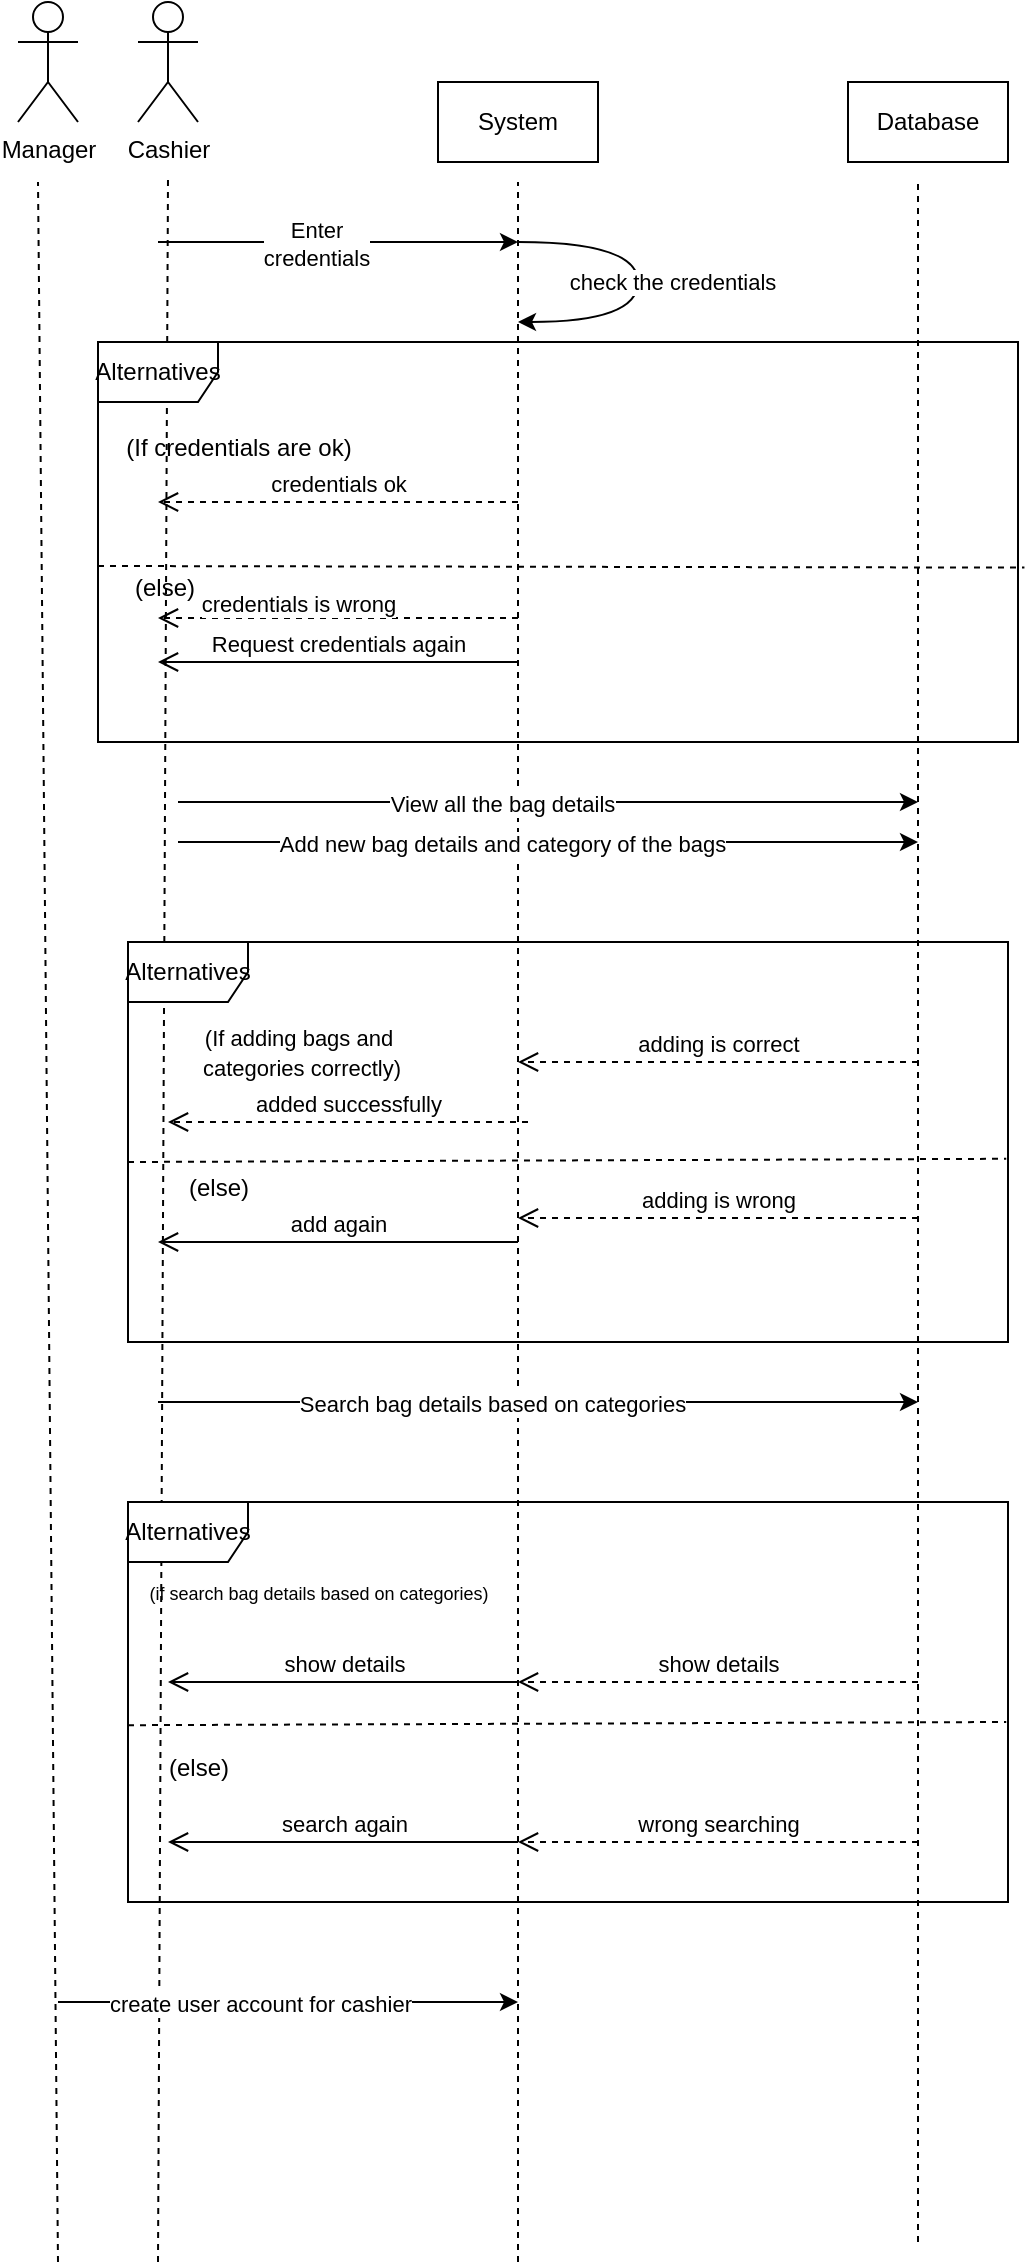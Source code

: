 <mxfile version="24.7.7">
  <diagram name="Page-1" id="g4QAmjhZV4nQqwApo-xk">
    <mxGraphModel dx="670" dy="374" grid="1" gridSize="10" guides="1" tooltips="1" connect="1" arrows="1" fold="1" page="1" pageScale="1" pageWidth="850" pageHeight="1100" math="0" shadow="0">
      <root>
        <mxCell id="0" />
        <mxCell id="1" parent="0" />
        <mxCell id="JbM-Cz5iPHTNyznhdLEs-1" value="Cashier" style="shape=umlActor;verticalLabelPosition=bottom;verticalAlign=top;html=1;outlineConnect=0;" vertex="1" parent="1">
          <mxGeometry x="70" y="40" width="30" height="60" as="geometry" />
        </mxCell>
        <mxCell id="JbM-Cz5iPHTNyznhdLEs-2" value="Manager" style="shape=umlActor;verticalLabelPosition=bottom;verticalAlign=top;html=1;outlineConnect=0;" vertex="1" parent="1">
          <mxGeometry x="10" y="40" width="30" height="60" as="geometry" />
        </mxCell>
        <mxCell id="JbM-Cz5iPHTNyznhdLEs-5" value="" style="endArrow=none;dashed=1;html=1;rounded=0;" edge="1" parent="1">
          <mxGeometry width="50" height="50" relative="1" as="geometry">
            <mxPoint x="30" y="1170" as="sourcePoint" />
            <mxPoint x="20" y="130" as="targetPoint" />
          </mxGeometry>
        </mxCell>
        <mxCell id="JbM-Cz5iPHTNyznhdLEs-9" value="" style="endArrow=none;dashed=1;html=1;rounded=0;" edge="1" parent="1">
          <mxGeometry width="50" height="50" relative="1" as="geometry">
            <mxPoint x="80" y="1170" as="sourcePoint" />
            <mxPoint x="85" y="128" as="targetPoint" />
          </mxGeometry>
        </mxCell>
        <mxCell id="JbM-Cz5iPHTNyznhdLEs-10" value="" style="endArrow=none;dashed=1;html=1;rounded=0;" edge="1" parent="1">
          <mxGeometry width="50" height="50" relative="1" as="geometry">
            <mxPoint x="260" y="1170" as="sourcePoint" />
            <mxPoint x="260" y="130" as="targetPoint" />
          </mxGeometry>
        </mxCell>
        <mxCell id="JbM-Cz5iPHTNyznhdLEs-12" value="" style="endArrow=none;dashed=1;html=1;rounded=0;" edge="1" parent="1">
          <mxGeometry width="50" height="50" relative="1" as="geometry">
            <mxPoint x="460" y="1160" as="sourcePoint" />
            <mxPoint x="460" y="130" as="targetPoint" />
          </mxGeometry>
        </mxCell>
        <mxCell id="JbM-Cz5iPHTNyznhdLEs-14" value="System" style="rounded=0;whiteSpace=wrap;html=1;" vertex="1" parent="1">
          <mxGeometry x="220" y="80" width="80" height="40" as="geometry" />
        </mxCell>
        <mxCell id="JbM-Cz5iPHTNyznhdLEs-15" value="Database" style="rounded=0;whiteSpace=wrap;html=1;" vertex="1" parent="1">
          <mxGeometry x="425" y="80" width="80" height="40" as="geometry" />
        </mxCell>
        <mxCell id="JbM-Cz5iPHTNyznhdLEs-17" value="" style="endArrow=classic;html=1;rounded=0;" edge="1" parent="1">
          <mxGeometry width="50" height="50" relative="1" as="geometry">
            <mxPoint x="80" y="160" as="sourcePoint" />
            <mxPoint x="260" y="160" as="targetPoint" />
            <Array as="points" />
          </mxGeometry>
        </mxCell>
        <mxCell id="JbM-Cz5iPHTNyznhdLEs-20" value="Enter&lt;div&gt;credentials&lt;/div&gt;" style="edgeLabel;html=1;align=center;verticalAlign=middle;resizable=0;points=[];" vertex="1" connectable="0" parent="JbM-Cz5iPHTNyznhdLEs-17">
          <mxGeometry x="-0.123" y="-1" relative="1" as="geometry">
            <mxPoint as="offset" />
          </mxGeometry>
        </mxCell>
        <mxCell id="JbM-Cz5iPHTNyznhdLEs-23" value="" style="endArrow=classic;html=1;rounded=0;edgeStyle=orthogonalEdgeStyle;curved=1;" edge="1" parent="1">
          <mxGeometry width="50" height="50" relative="1" as="geometry">
            <mxPoint x="260" y="160" as="sourcePoint" />
            <mxPoint x="260" y="200" as="targetPoint" />
            <Array as="points">
              <mxPoint x="320" y="160" />
              <mxPoint x="320" y="200" />
              <mxPoint x="260" y="200" />
            </Array>
          </mxGeometry>
        </mxCell>
        <mxCell id="JbM-Cz5iPHTNyznhdLEs-25" value="check the credentials" style="edgeLabel;html=1;align=center;verticalAlign=middle;resizable=0;points=[];" vertex="1" connectable="0" parent="JbM-Cz5iPHTNyznhdLEs-23">
          <mxGeometry x="0.257" y="-1" relative="1" as="geometry">
            <mxPoint x="17" y="-19" as="offset" />
          </mxGeometry>
        </mxCell>
        <mxCell id="JbM-Cz5iPHTNyznhdLEs-32" value="Alternatives" style="shape=umlFrame;whiteSpace=wrap;html=1;pointerEvents=0;" vertex="1" parent="1">
          <mxGeometry x="50" y="210" width="460" height="200" as="geometry" />
        </mxCell>
        <mxCell id="JbM-Cz5iPHTNyznhdLEs-36" value="" style="endArrow=none;dashed=1;html=1;rounded=0;exitX=0.008;exitY=0.53;exitDx=0;exitDy=0;exitPerimeter=0;entryX=1.007;entryY=0.564;entryDx=0;entryDy=0;entryPerimeter=0;elbow=vertical;" edge="1" parent="1" target="JbM-Cz5iPHTNyznhdLEs-32">
          <mxGeometry width="50" height="50" relative="1" as="geometry">
            <mxPoint x="50.0" y="322" as="sourcePoint" />
            <mxPoint x="489.12" y="320.4" as="targetPoint" />
          </mxGeometry>
        </mxCell>
        <mxCell id="JbM-Cz5iPHTNyznhdLEs-37" value="(If credentials are ok)" style="text;html=1;align=center;verticalAlign=middle;resizable=0;points=[];autosize=1;strokeColor=none;fillColor=none;" vertex="1" parent="1">
          <mxGeometry x="50" y="248" width="140" height="30" as="geometry" />
        </mxCell>
        <mxCell id="JbM-Cz5iPHTNyznhdLEs-38" value="credentials ok" style="html=1;verticalAlign=bottom;endArrow=open;dashed=1;endSize=8;curved=0;rounded=0;" edge="1" parent="1">
          <mxGeometry relative="1" as="geometry">
            <mxPoint x="260" y="290" as="sourcePoint" />
            <mxPoint x="80" y="290" as="targetPoint" />
          </mxGeometry>
        </mxCell>
        <mxCell id="JbM-Cz5iPHTNyznhdLEs-39" value="(else)" style="text;html=1;align=center;verticalAlign=middle;resizable=0;points=[];autosize=1;strokeColor=none;fillColor=none;" vertex="1" parent="1">
          <mxGeometry x="58.48" y="318" width="50" height="30" as="geometry" />
        </mxCell>
        <mxCell id="JbM-Cz5iPHTNyznhdLEs-40" value="credentials is wrong" style="html=1;verticalAlign=bottom;endArrow=open;dashed=1;endSize=8;curved=0;rounded=0;" edge="1" parent="1">
          <mxGeometry x="0.222" y="2" relative="1" as="geometry">
            <mxPoint x="260" y="348" as="sourcePoint" />
            <mxPoint x="80" y="348" as="targetPoint" />
            <mxPoint as="offset" />
          </mxGeometry>
        </mxCell>
        <mxCell id="JbM-Cz5iPHTNyznhdLEs-43" value="Request credentials again" style="html=1;verticalAlign=bottom;endArrow=open;endSize=8;curved=0;rounded=0;" edge="1" parent="1">
          <mxGeometry relative="1" as="geometry">
            <mxPoint x="260" y="370" as="sourcePoint" />
            <mxPoint x="80" y="370" as="targetPoint" />
          </mxGeometry>
        </mxCell>
        <mxCell id="JbM-Cz5iPHTNyznhdLEs-45" value="" style="endArrow=classic;html=1;rounded=0;" edge="1" parent="1">
          <mxGeometry width="50" height="50" relative="1" as="geometry">
            <mxPoint x="90" y="440" as="sourcePoint" />
            <mxPoint x="460" y="440" as="targetPoint" />
            <Array as="points" />
          </mxGeometry>
        </mxCell>
        <mxCell id="JbM-Cz5iPHTNyznhdLEs-46" value="View all the bag details" style="edgeLabel;html=1;align=center;verticalAlign=middle;resizable=0;points=[];" vertex="1" connectable="0" parent="JbM-Cz5iPHTNyznhdLEs-45">
          <mxGeometry x="-0.123" y="-1" relative="1" as="geometry">
            <mxPoint as="offset" />
          </mxGeometry>
        </mxCell>
        <mxCell id="JbM-Cz5iPHTNyznhdLEs-47" value="" style="endArrow=classic;html=1;rounded=0;" edge="1" parent="1">
          <mxGeometry width="50" height="50" relative="1" as="geometry">
            <mxPoint x="90" y="460" as="sourcePoint" />
            <mxPoint x="460" y="460" as="targetPoint" />
            <Array as="points" />
          </mxGeometry>
        </mxCell>
        <mxCell id="JbM-Cz5iPHTNyznhdLEs-48" value="Add new bag details and category of the bags" style="edgeLabel;html=1;align=center;verticalAlign=middle;resizable=0;points=[];" vertex="1" connectable="0" parent="JbM-Cz5iPHTNyznhdLEs-47">
          <mxGeometry x="-0.123" y="-1" relative="1" as="geometry">
            <mxPoint as="offset" />
          </mxGeometry>
        </mxCell>
        <mxCell id="JbM-Cz5iPHTNyznhdLEs-51" value="Alternatives" style="shape=umlFrame;whiteSpace=wrap;html=1;pointerEvents=0;" vertex="1" parent="1">
          <mxGeometry x="65" y="510" width="440" height="200" as="geometry" />
        </mxCell>
        <mxCell id="JbM-Cz5iPHTNyznhdLEs-52" value="&lt;font style=&quot;font-size: 11px;&quot;&gt;(If adding bags and&lt;/font&gt;&lt;div&gt;&lt;font style=&quot;font-size: 11px;&quot;&gt;&amp;nbsp;categories correctly)&lt;/font&gt;&lt;/div&gt;" style="text;html=1;align=center;verticalAlign=middle;resizable=0;points=[];autosize=1;strokeColor=none;fillColor=none;" vertex="1" parent="1">
          <mxGeometry x="85" y="545" width="130" height="40" as="geometry" />
        </mxCell>
        <mxCell id="JbM-Cz5iPHTNyznhdLEs-55" value="added successfully" style="html=1;verticalAlign=bottom;endArrow=open;dashed=1;endSize=8;curved=0;rounded=0;" edge="1" parent="1">
          <mxGeometry relative="1" as="geometry">
            <mxPoint x="265" y="600" as="sourcePoint" />
            <mxPoint x="85" y="600" as="targetPoint" />
          </mxGeometry>
        </mxCell>
        <mxCell id="JbM-Cz5iPHTNyznhdLEs-56" value="adding is correct" style="html=1;verticalAlign=bottom;endArrow=open;dashed=1;endSize=8;curved=0;rounded=0;" edge="1" parent="1">
          <mxGeometry relative="1" as="geometry">
            <mxPoint x="460" y="570" as="sourcePoint" />
            <mxPoint x="260" y="570" as="targetPoint" />
          </mxGeometry>
        </mxCell>
        <mxCell id="JbM-Cz5iPHTNyznhdLEs-58" value="" style="endArrow=none;dashed=1;html=1;rounded=0;exitX=0.008;exitY=0.53;exitDx=0;exitDy=0;exitPerimeter=0;entryX=1.006;entryY=0.522;entryDx=0;entryDy=0;entryPerimeter=0;elbow=vertical;" edge="1" parent="1">
          <mxGeometry width="50" height="50" relative="1" as="geometry">
            <mxPoint x="65" y="620" as="sourcePoint" />
            <mxPoint x="504.12" y="618.4" as="targetPoint" />
          </mxGeometry>
        </mxCell>
        <mxCell id="JbM-Cz5iPHTNyznhdLEs-59" value="(else)" style="text;html=1;align=center;verticalAlign=middle;resizable=0;points=[];autosize=1;strokeColor=none;fillColor=none;" vertex="1" parent="1">
          <mxGeometry x="85" y="618" width="50" height="30" as="geometry" />
        </mxCell>
        <mxCell id="JbM-Cz5iPHTNyznhdLEs-60" value="adding is wrong" style="html=1;verticalAlign=bottom;endArrow=open;dashed=1;endSize=8;curved=0;rounded=0;" edge="1" parent="1">
          <mxGeometry relative="1" as="geometry">
            <mxPoint x="460" y="648" as="sourcePoint" />
            <mxPoint x="260" y="648" as="targetPoint" />
            <mxPoint as="offset" />
          </mxGeometry>
        </mxCell>
        <mxCell id="JbM-Cz5iPHTNyznhdLEs-61" value="add again" style="html=1;verticalAlign=bottom;endArrow=open;endSize=8;curved=0;rounded=0;" edge="1" parent="1">
          <mxGeometry relative="1" as="geometry">
            <mxPoint x="260" y="660" as="sourcePoint" />
            <mxPoint x="80" y="660" as="targetPoint" />
          </mxGeometry>
        </mxCell>
        <mxCell id="JbM-Cz5iPHTNyznhdLEs-62" value="" style="endArrow=classic;html=1;rounded=0;" edge="1" parent="1">
          <mxGeometry width="50" height="50" relative="1" as="geometry">
            <mxPoint x="80" y="740" as="sourcePoint" />
            <mxPoint x="460" y="740" as="targetPoint" />
            <Array as="points" />
          </mxGeometry>
        </mxCell>
        <mxCell id="JbM-Cz5iPHTNyznhdLEs-63" value="Search bag details based on categories" style="edgeLabel;html=1;align=center;verticalAlign=middle;resizable=0;points=[];" vertex="1" connectable="0" parent="JbM-Cz5iPHTNyznhdLEs-62">
          <mxGeometry x="-0.123" y="-1" relative="1" as="geometry">
            <mxPoint as="offset" />
          </mxGeometry>
        </mxCell>
        <mxCell id="JbM-Cz5iPHTNyznhdLEs-64" value="Alternatives" style="shape=umlFrame;whiteSpace=wrap;html=1;pointerEvents=0;" vertex="1" parent="1">
          <mxGeometry x="65" y="790" width="440" height="200" as="geometry" />
        </mxCell>
        <mxCell id="JbM-Cz5iPHTNyznhdLEs-65" value="&lt;font style=&quot;font-size: 9px;&quot;&gt;(if search bag details based on categories)&lt;/font&gt;" style="text;html=1;align=center;verticalAlign=middle;resizable=0;points=[];autosize=1;strokeColor=none;fillColor=none;" vertex="1" parent="1">
          <mxGeometry x="65" y="820" width="190" height="30" as="geometry" />
        </mxCell>
        <mxCell id="JbM-Cz5iPHTNyznhdLEs-68" value="show details" style="html=1;verticalAlign=bottom;endArrow=open;endSize=8;curved=0;rounded=0;" edge="1" parent="1">
          <mxGeometry relative="1" as="geometry">
            <mxPoint x="260" y="880" as="sourcePoint" />
            <mxPoint x="85" y="880" as="targetPoint" />
          </mxGeometry>
        </mxCell>
        <mxCell id="JbM-Cz5iPHTNyznhdLEs-69" value="show details" style="html=1;verticalAlign=bottom;endArrow=open;endSize=8;curved=0;rounded=0;dashed=1;" edge="1" parent="1">
          <mxGeometry relative="1" as="geometry">
            <mxPoint x="460" y="880" as="sourcePoint" />
            <mxPoint x="260" y="880" as="targetPoint" />
          </mxGeometry>
        </mxCell>
        <mxCell id="JbM-Cz5iPHTNyznhdLEs-72" value="" style="endArrow=none;dashed=1;html=1;rounded=0;exitX=0.008;exitY=0.53;exitDx=0;exitDy=0;exitPerimeter=0;entryX=1.006;entryY=0.522;entryDx=0;entryDy=0;entryPerimeter=0;elbow=vertical;" edge="1" parent="1">
          <mxGeometry width="50" height="50" relative="1" as="geometry">
            <mxPoint x="65" y="901.6" as="sourcePoint" />
            <mxPoint x="504.12" y="900" as="targetPoint" />
          </mxGeometry>
        </mxCell>
        <mxCell id="JbM-Cz5iPHTNyznhdLEs-73" value="(else)" style="text;html=1;align=center;verticalAlign=middle;resizable=0;points=[];autosize=1;strokeColor=none;fillColor=none;" vertex="1" parent="1">
          <mxGeometry x="75" y="908" width="50" height="30" as="geometry" />
        </mxCell>
        <mxCell id="JbM-Cz5iPHTNyznhdLEs-74" value="search again" style="html=1;verticalAlign=bottom;endArrow=open;endSize=8;curved=0;rounded=0;" edge="1" parent="1">
          <mxGeometry relative="1" as="geometry">
            <mxPoint x="260" y="960" as="sourcePoint" />
            <mxPoint x="85" y="960" as="targetPoint" />
          </mxGeometry>
        </mxCell>
        <mxCell id="JbM-Cz5iPHTNyznhdLEs-75" value="wrong searching" style="html=1;verticalAlign=bottom;endArrow=open;endSize=8;curved=0;rounded=0;dashed=1;" edge="1" parent="1">
          <mxGeometry relative="1" as="geometry">
            <mxPoint x="460" y="960" as="sourcePoint" />
            <mxPoint x="260" y="960" as="targetPoint" />
          </mxGeometry>
        </mxCell>
        <mxCell id="JbM-Cz5iPHTNyznhdLEs-76" value="" style="endArrow=classic;html=1;rounded=0;" edge="1" parent="1">
          <mxGeometry width="50" height="50" relative="1" as="geometry">
            <mxPoint x="30" y="1040" as="sourcePoint" />
            <mxPoint x="260" y="1040" as="targetPoint" />
            <Array as="points" />
          </mxGeometry>
        </mxCell>
        <mxCell id="JbM-Cz5iPHTNyznhdLEs-77" value="create user account for cashier" style="edgeLabel;html=1;align=center;verticalAlign=middle;resizable=0;points=[];" vertex="1" connectable="0" parent="JbM-Cz5iPHTNyznhdLEs-76">
          <mxGeometry x="-0.123" y="-1" relative="1" as="geometry">
            <mxPoint as="offset" />
          </mxGeometry>
        </mxCell>
      </root>
    </mxGraphModel>
  </diagram>
</mxfile>
